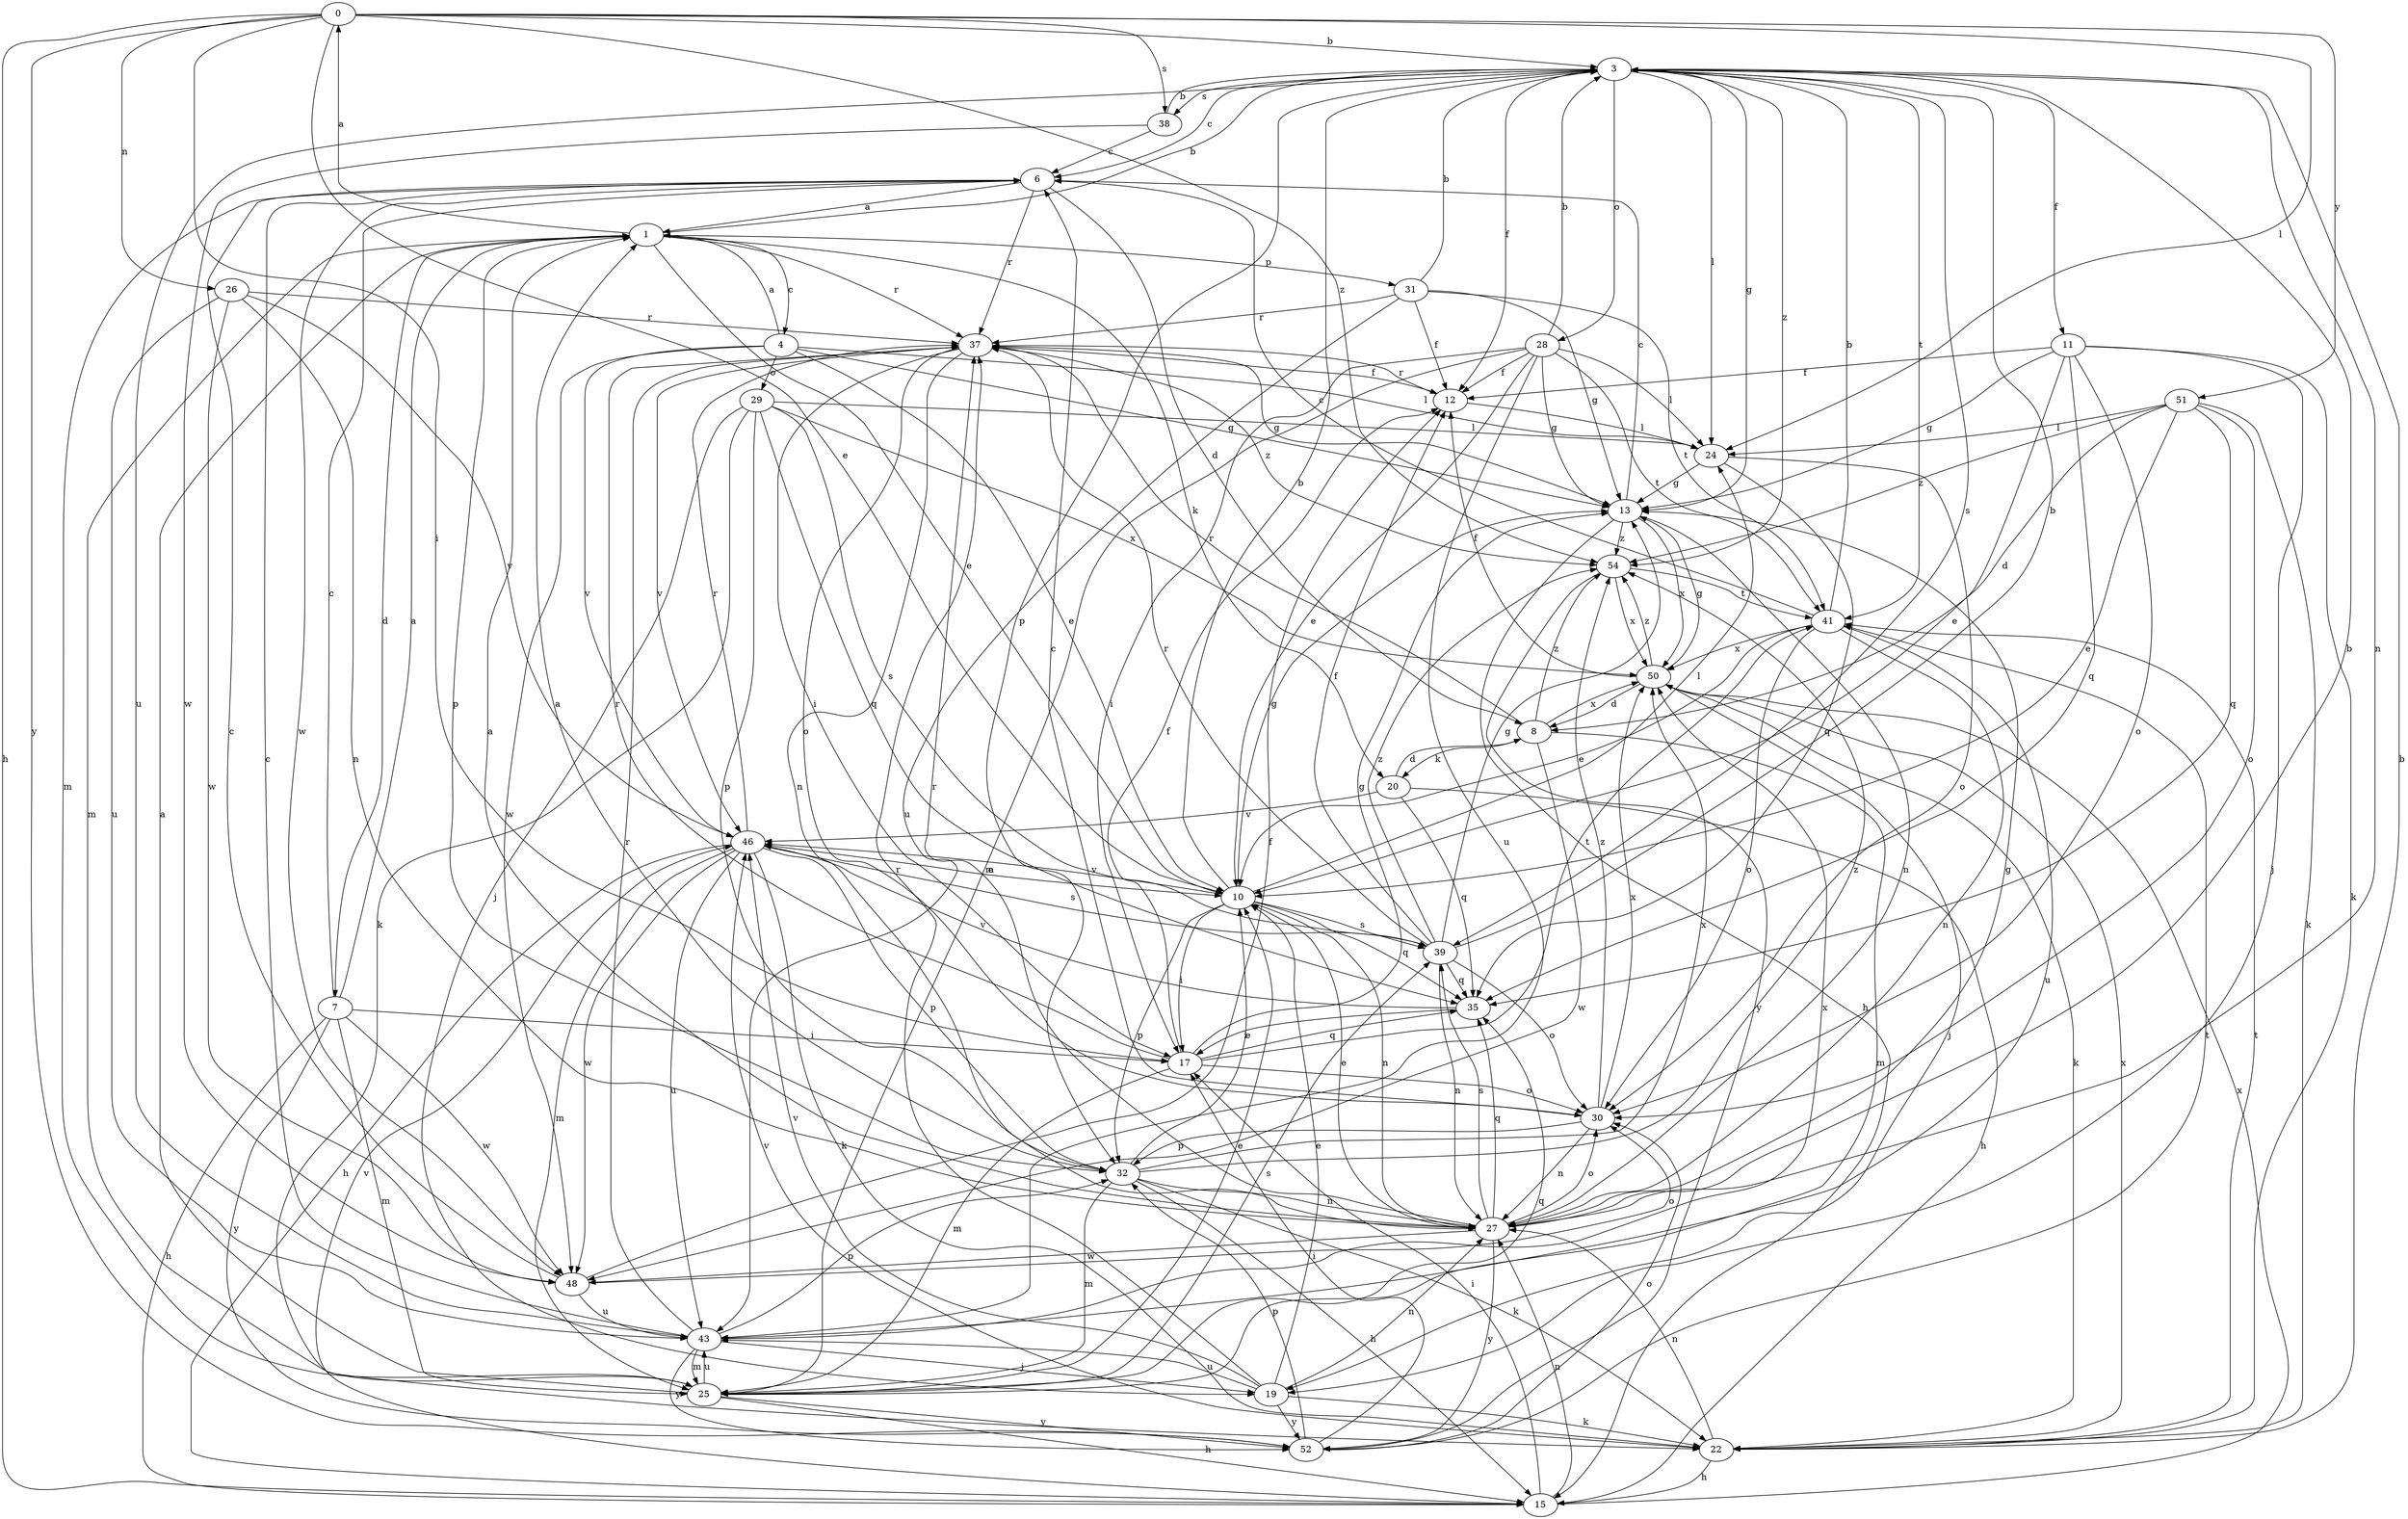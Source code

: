 strict digraph  {
0;
1;
3;
4;
6;
7;
8;
10;
11;
12;
13;
15;
17;
19;
20;
22;
24;
25;
26;
27;
28;
29;
30;
31;
32;
35;
37;
38;
39;
41;
43;
46;
48;
50;
51;
52;
54;
0 -> 3  [label=b];
0 -> 10  [label=e];
0 -> 15  [label=h];
0 -> 17  [label=i];
0 -> 24  [label=l];
0 -> 26  [label=n];
0 -> 38  [label=s];
0 -> 51  [label=y];
0 -> 52  [label=y];
0 -> 54  [label=z];
1 -> 0  [label=a];
1 -> 3  [label=b];
1 -> 4  [label=c];
1 -> 7  [label=d];
1 -> 10  [label=e];
1 -> 20  [label=k];
1 -> 25  [label=m];
1 -> 31  [label=p];
1 -> 32  [label=p];
1 -> 37  [label=r];
3 -> 6  [label=c];
3 -> 11  [label=f];
3 -> 12  [label=f];
3 -> 13  [label=g];
3 -> 24  [label=l];
3 -> 27  [label=n];
3 -> 28  [label=o];
3 -> 32  [label=p];
3 -> 38  [label=s];
3 -> 39  [label=s];
3 -> 41  [label=t];
3 -> 43  [label=u];
3 -> 54  [label=z];
4 -> 1  [label=a];
4 -> 10  [label=e];
4 -> 13  [label=g];
4 -> 24  [label=l];
4 -> 29  [label=o];
4 -> 46  [label=v];
4 -> 48  [label=w];
6 -> 1  [label=a];
6 -> 8  [label=d];
6 -> 25  [label=m];
6 -> 37  [label=r];
6 -> 48  [label=w];
7 -> 1  [label=a];
7 -> 6  [label=c];
7 -> 15  [label=h];
7 -> 17  [label=i];
7 -> 25  [label=m];
7 -> 48  [label=w];
7 -> 52  [label=y];
8 -> 20  [label=k];
8 -> 25  [label=m];
8 -> 37  [label=r];
8 -> 48  [label=w];
8 -> 50  [label=x];
8 -> 54  [label=z];
10 -> 3  [label=b];
10 -> 13  [label=g];
10 -> 17  [label=i];
10 -> 24  [label=l];
10 -> 27  [label=n];
10 -> 32  [label=p];
10 -> 35  [label=q];
10 -> 39  [label=s];
10 -> 46  [label=v];
11 -> 10  [label=e];
11 -> 12  [label=f];
11 -> 13  [label=g];
11 -> 19  [label=j];
11 -> 22  [label=k];
11 -> 30  [label=o];
11 -> 35  [label=q];
12 -> 24  [label=l];
12 -> 37  [label=r];
13 -> 6  [label=c];
13 -> 15  [label=h];
13 -> 27  [label=n];
13 -> 50  [label=x];
13 -> 54  [label=z];
15 -> 17  [label=i];
15 -> 27  [label=n];
15 -> 46  [label=v];
15 -> 50  [label=x];
17 -> 12  [label=f];
17 -> 13  [label=g];
17 -> 25  [label=m];
17 -> 30  [label=o];
17 -> 35  [label=q];
17 -> 37  [label=r];
17 -> 41  [label=t];
19 -> 10  [label=e];
19 -> 22  [label=k];
19 -> 27  [label=n];
19 -> 37  [label=r];
19 -> 43  [label=u];
19 -> 46  [label=v];
19 -> 52  [label=y];
20 -> 8  [label=d];
20 -> 15  [label=h];
20 -> 35  [label=q];
20 -> 46  [label=v];
22 -> 3  [label=b];
22 -> 15  [label=h];
22 -> 27  [label=n];
22 -> 41  [label=t];
22 -> 46  [label=v];
22 -> 50  [label=x];
24 -> 13  [label=g];
24 -> 30  [label=o];
24 -> 35  [label=q];
25 -> 1  [label=a];
25 -> 10  [label=e];
25 -> 15  [label=h];
25 -> 35  [label=q];
25 -> 39  [label=s];
25 -> 43  [label=u];
25 -> 52  [label=y];
26 -> 27  [label=n];
26 -> 37  [label=r];
26 -> 43  [label=u];
26 -> 46  [label=v];
26 -> 48  [label=w];
27 -> 1  [label=a];
27 -> 3  [label=b];
27 -> 10  [label=e];
27 -> 13  [label=g];
27 -> 30  [label=o];
27 -> 35  [label=q];
27 -> 37  [label=r];
27 -> 39  [label=s];
27 -> 48  [label=w];
27 -> 52  [label=y];
28 -> 3  [label=b];
28 -> 10  [label=e];
28 -> 12  [label=f];
28 -> 13  [label=g];
28 -> 17  [label=i];
28 -> 24  [label=l];
28 -> 25  [label=m];
28 -> 41  [label=t];
28 -> 43  [label=u];
29 -> 19  [label=j];
29 -> 22  [label=k];
29 -> 24  [label=l];
29 -> 32  [label=p];
29 -> 35  [label=q];
29 -> 39  [label=s];
29 -> 50  [label=x];
30 -> 6  [label=c];
30 -> 27  [label=n];
30 -> 32  [label=p];
30 -> 50  [label=x];
30 -> 54  [label=z];
31 -> 3  [label=b];
31 -> 12  [label=f];
31 -> 13  [label=g];
31 -> 37  [label=r];
31 -> 41  [label=t];
31 -> 43  [label=u];
32 -> 1  [label=a];
32 -> 10  [label=e];
32 -> 15  [label=h];
32 -> 22  [label=k];
32 -> 25  [label=m];
32 -> 27  [label=n];
32 -> 50  [label=x];
32 -> 54  [label=z];
35 -> 17  [label=i];
35 -> 46  [label=v];
37 -> 12  [label=f];
37 -> 13  [label=g];
37 -> 17  [label=i];
37 -> 27  [label=n];
37 -> 30  [label=o];
37 -> 46  [label=v];
37 -> 54  [label=z];
38 -> 3  [label=b];
38 -> 6  [label=c];
38 -> 48  [label=w];
39 -> 3  [label=b];
39 -> 12  [label=f];
39 -> 13  [label=g];
39 -> 27  [label=n];
39 -> 30  [label=o];
39 -> 35  [label=q];
39 -> 37  [label=r];
39 -> 54  [label=z];
41 -> 3  [label=b];
41 -> 6  [label=c];
41 -> 10  [label=e];
41 -> 27  [label=n];
41 -> 30  [label=o];
41 -> 43  [label=u];
41 -> 50  [label=x];
43 -> 6  [label=c];
43 -> 19  [label=j];
43 -> 25  [label=m];
43 -> 32  [label=p];
43 -> 37  [label=r];
43 -> 50  [label=x];
43 -> 52  [label=y];
46 -> 10  [label=e];
46 -> 15  [label=h];
46 -> 22  [label=k];
46 -> 25  [label=m];
46 -> 32  [label=p];
46 -> 37  [label=r];
46 -> 39  [label=s];
46 -> 43  [label=u];
46 -> 48  [label=w];
48 -> 6  [label=c];
48 -> 12  [label=f];
48 -> 30  [label=o];
48 -> 43  [label=u];
50 -> 8  [label=d];
50 -> 12  [label=f];
50 -> 13  [label=g];
50 -> 19  [label=j];
50 -> 22  [label=k];
50 -> 54  [label=z];
51 -> 8  [label=d];
51 -> 10  [label=e];
51 -> 22  [label=k];
51 -> 24  [label=l];
51 -> 30  [label=o];
51 -> 35  [label=q];
51 -> 54  [label=z];
52 -> 17  [label=i];
52 -> 30  [label=o];
52 -> 32  [label=p];
52 -> 41  [label=t];
54 -> 41  [label=t];
54 -> 50  [label=x];
54 -> 52  [label=y];
}
